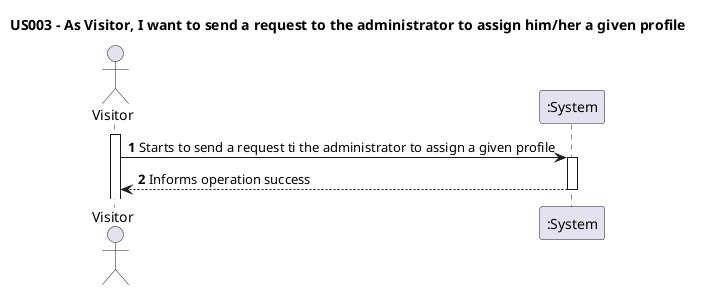 @startuml
'https://plantuml.com/sequence-diagram

title US003 - As Visitor, I want to send a request to the administrator to assign him/her a given profile

autoactivate on
autonumber

actor "Visitor" as visitor
participant ":System" as System

activate visitor

visitor -> System: Starts to send a request ti the administrator to assign a given profile
visitor <-- System: Informs operation success
@enduml
